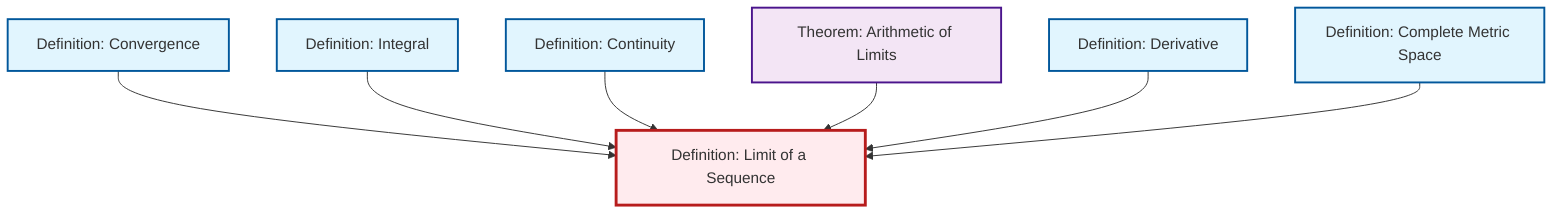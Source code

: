 graph TD
    classDef definition fill:#e1f5fe,stroke:#01579b,stroke-width:2px
    classDef theorem fill:#f3e5f5,stroke:#4a148c,stroke-width:2px
    classDef axiom fill:#fff3e0,stroke:#e65100,stroke-width:2px
    classDef example fill:#e8f5e9,stroke:#1b5e20,stroke-width:2px
    classDef current fill:#ffebee,stroke:#b71c1c,stroke-width:3px
    def-convergence["Definition: Convergence"]:::definition
    def-limit["Definition: Limit of a Sequence"]:::definition
    def-derivative["Definition: Derivative"]:::definition
    thm-limit-arithmetic["Theorem: Arithmetic of Limits"]:::theorem
    def-complete-metric-space["Definition: Complete Metric Space"]:::definition
    def-continuity["Definition: Continuity"]:::definition
    def-integral["Definition: Integral"]:::definition
    def-convergence --> def-limit
    def-integral --> def-limit
    def-continuity --> def-limit
    thm-limit-arithmetic --> def-limit
    def-derivative --> def-limit
    def-complete-metric-space --> def-limit
    class def-limit current